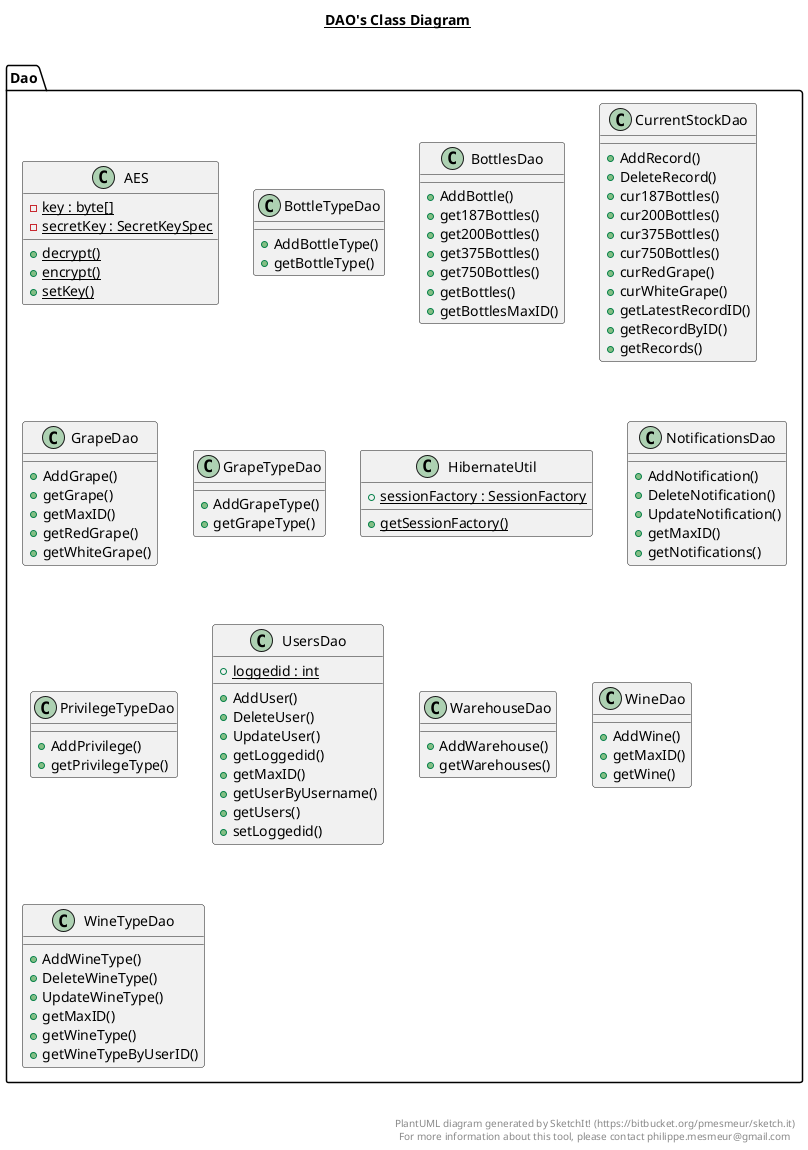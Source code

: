 @startuml

title __DAO's Class Diagram__\n

  namespace Dao {
    class Dao.AES {
        {static} - key : byte[]
        {static} - secretKey : SecretKeySpec
        {static} + decrypt()
        {static} + encrypt()
        {static} + setKey()
    }
  }
  

  namespace Dao {
    class Dao.BottleTypeDao {
        + AddBottleType()
        + getBottleType()
    }
  }
  

  namespace Dao {
    class Dao.BottlesDao {
        + AddBottle()
        + get187Bottles()
        + get200Bottles()
        + get375Bottles()
        + get750Bottles()
        + getBottles()
        + getBottlesMaxID()
    }
  }
  

  namespace Dao {
    class Dao.CurrentStockDao {
        + AddRecord()
        + DeleteRecord()
        + cur187Bottles()
        + cur200Bottles()
        + cur375Bottles()
        + cur750Bottles()
        + curRedGrape()
        + curWhiteGrape()
        + getLatestRecordID()
        + getRecordByID()
        + getRecords()
    }
  }
  

  namespace Dao {
    class Dao.GrapeDao {
        + AddGrape()
        + getGrape()
        + getMaxID()
        + getRedGrape()
        + getWhiteGrape()
    }
  }
  

  namespace Dao {
    class Dao.GrapeTypeDao {
        + AddGrapeType()
        + getGrapeType()
    }
  }
  

  namespace Dao {
    class Dao.HibernateUtil {
        {static} + sessionFactory : SessionFactory
        {static} + getSessionFactory()
    }
  }
  

  namespace Dao {
    class Dao.NotificationsDao {
        + AddNotification()
        + DeleteNotification()
        + UpdateNotification()
        + getMaxID()
        + getNotifications()
    }
  }
  

  namespace Dao {
    class Dao.PrivilegeTypeDao {
        + AddPrivilege()
        + getPrivilegeType()
    }
  }
  

  namespace Dao {
    class Dao.UsersDao {
        {static} + loggedid : int
        + AddUser()
        + DeleteUser()
        + UpdateUser()
        + getLoggedid()
        + getMaxID()
        + getUserByUsername()
        + getUsers()
        + setLoggedid()
    }
  }
  

  namespace Dao {
    class Dao.WarehouseDao {
        + AddWarehouse()
        + getWarehouses()
    }
  }
  

  namespace Dao {
    class Dao.WineDao {
        + AddWine()
        + getMaxID()
        + getWine()
    }
  }
  

  namespace Dao {
    class Dao.WineTypeDao {
        + AddWineType()
        + DeleteWineType()
        + UpdateWineType()
        + getMaxID()
        + getWineType()
        + getWineTypeByUserID()
    }
  }
  



right footer


PlantUML diagram generated by SketchIt! (https://bitbucket.org/pmesmeur/sketch.it)
For more information about this tool, please contact philippe.mesmeur@gmail.com
endfooter

@enduml
